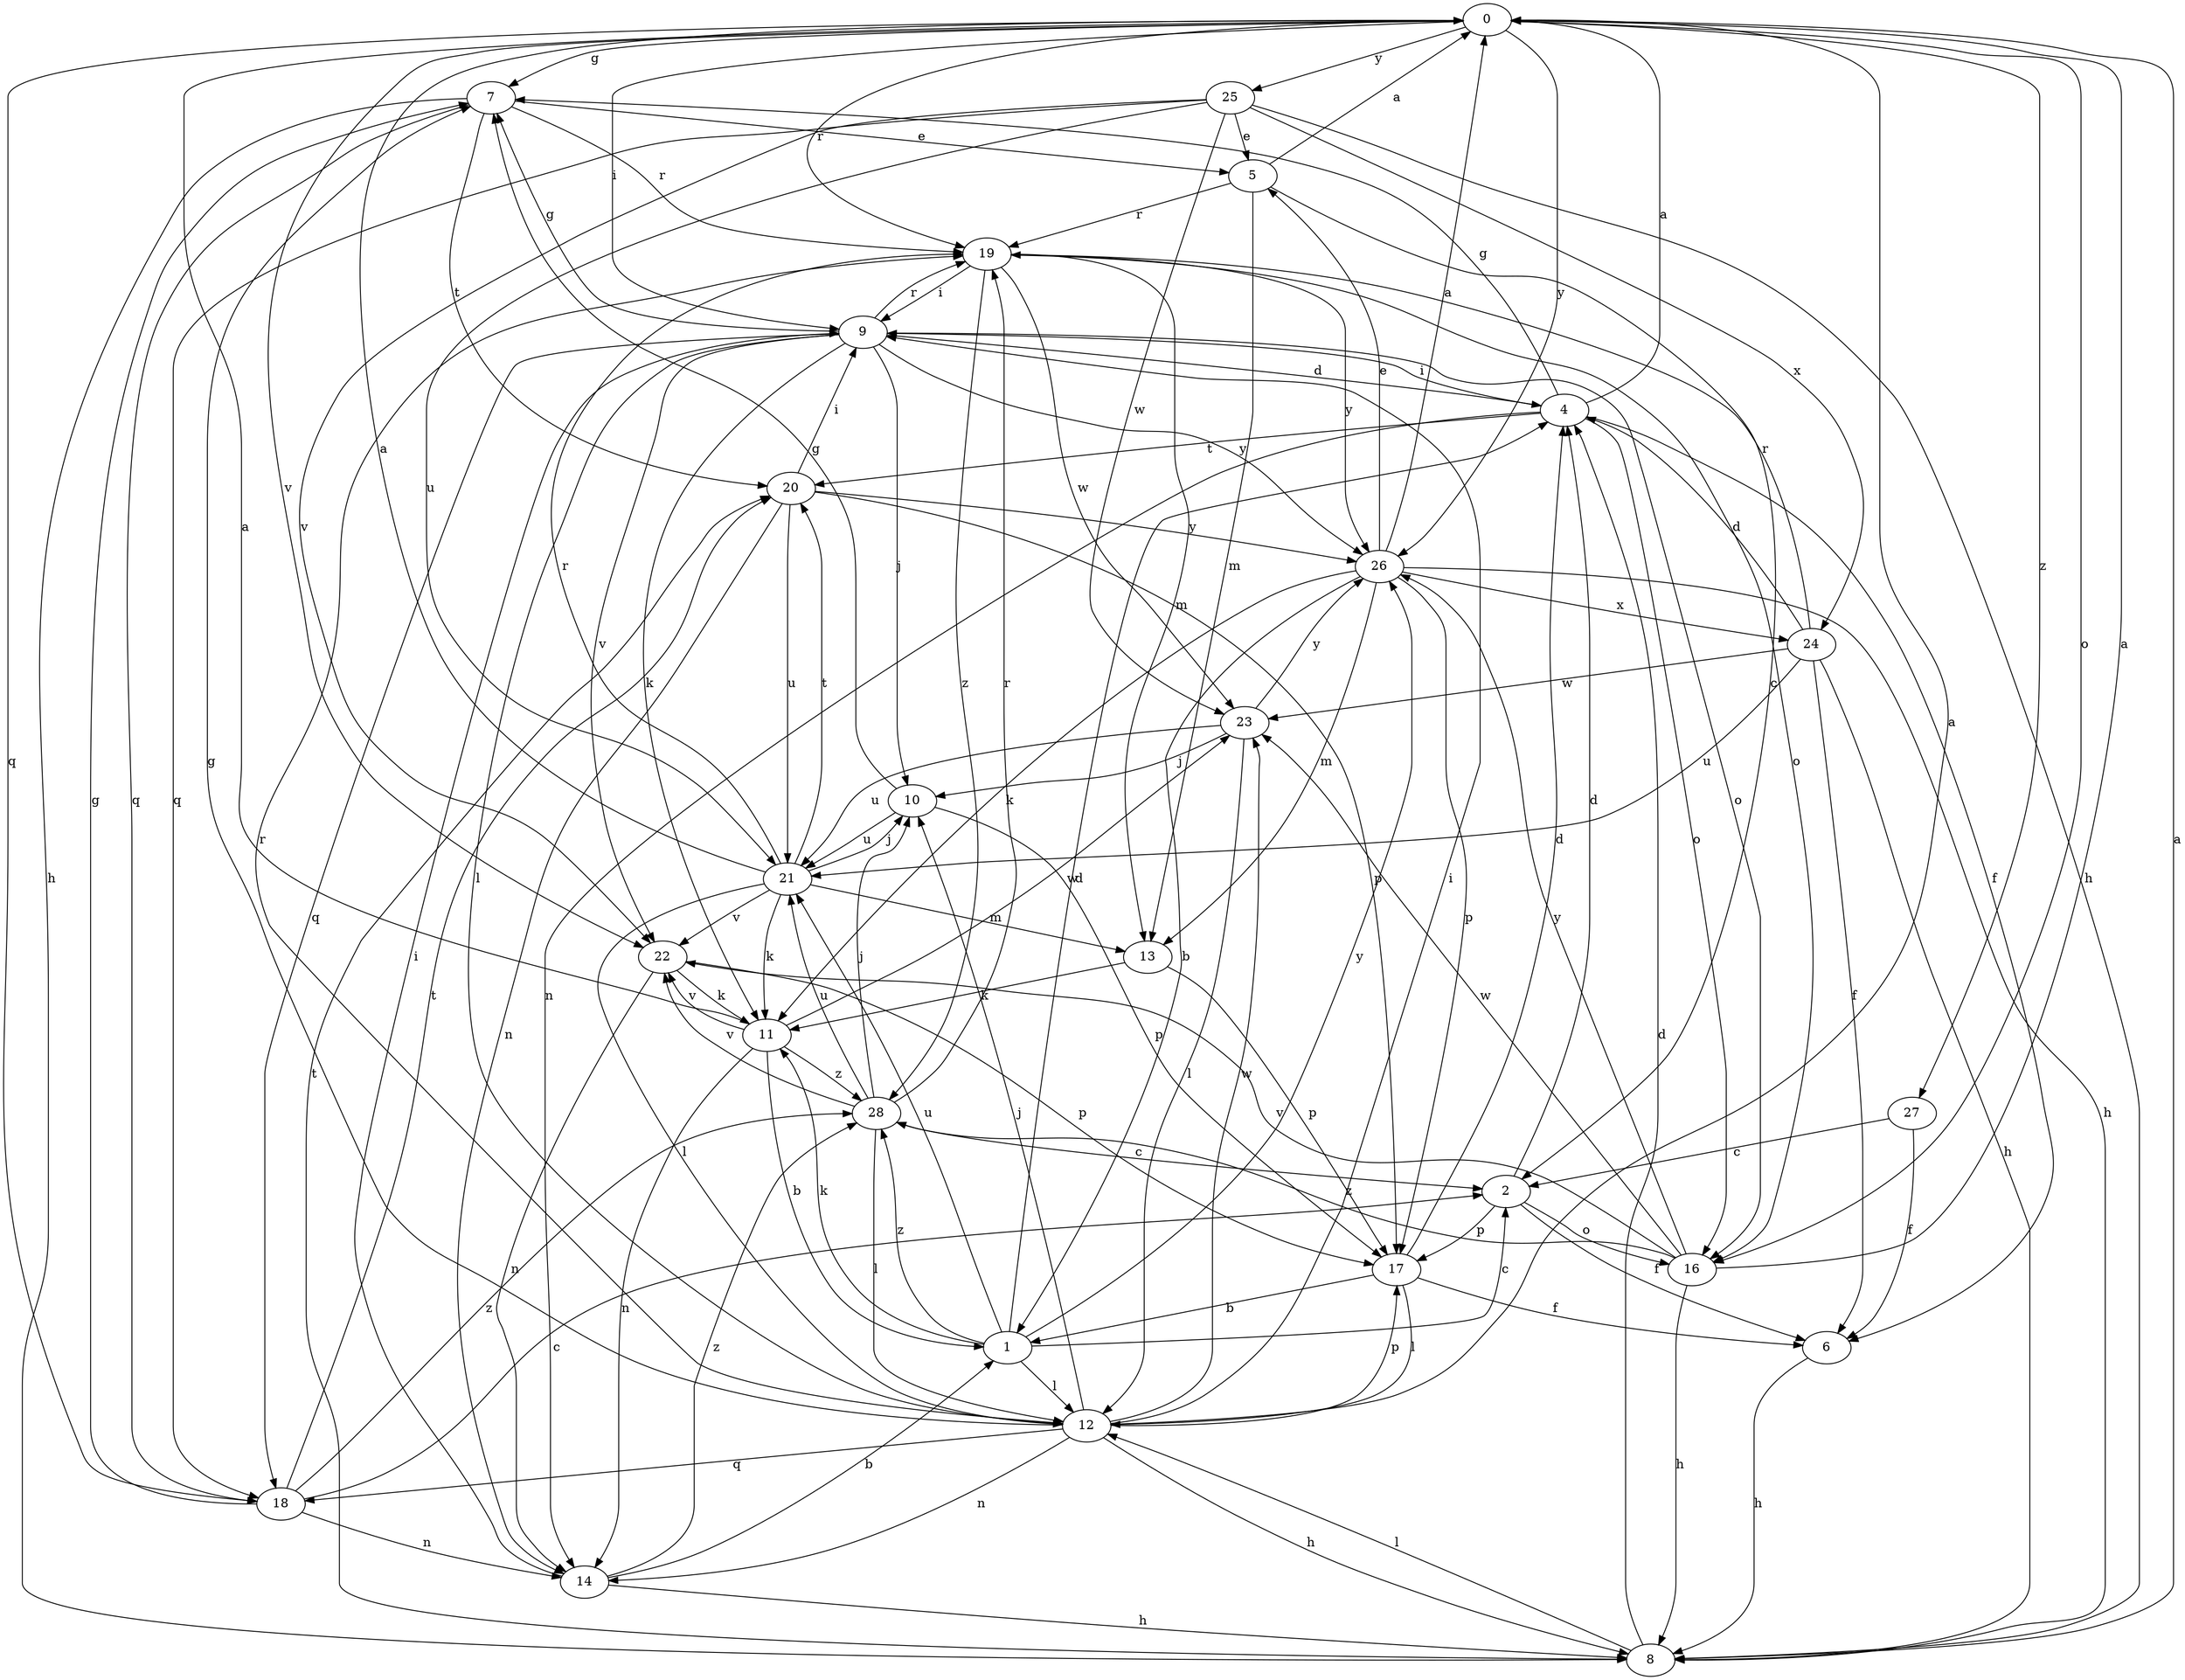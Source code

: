 strict digraph  {
0;
1;
2;
4;
5;
6;
7;
8;
9;
10;
11;
12;
13;
14;
16;
17;
18;
19;
20;
21;
22;
23;
24;
25;
26;
27;
28;
0 -> 7  [label=g];
0 -> 9  [label=i];
0 -> 16  [label=o];
0 -> 18  [label=q];
0 -> 19  [label=r];
0 -> 22  [label=v];
0 -> 25  [label=y];
0 -> 26  [label=y];
0 -> 27  [label=z];
1 -> 2  [label=c];
1 -> 4  [label=d];
1 -> 11  [label=k];
1 -> 12  [label=l];
1 -> 21  [label=u];
1 -> 26  [label=y];
1 -> 28  [label=z];
2 -> 4  [label=d];
2 -> 6  [label=f];
2 -> 16  [label=o];
2 -> 17  [label=p];
4 -> 0  [label=a];
4 -> 6  [label=f];
4 -> 7  [label=g];
4 -> 9  [label=i];
4 -> 14  [label=n];
4 -> 16  [label=o];
4 -> 20  [label=t];
5 -> 0  [label=a];
5 -> 2  [label=c];
5 -> 13  [label=m];
5 -> 19  [label=r];
6 -> 8  [label=h];
7 -> 5  [label=e];
7 -> 8  [label=h];
7 -> 18  [label=q];
7 -> 19  [label=r];
7 -> 20  [label=t];
8 -> 0  [label=a];
8 -> 4  [label=d];
8 -> 12  [label=l];
8 -> 20  [label=t];
9 -> 4  [label=d];
9 -> 7  [label=g];
9 -> 10  [label=j];
9 -> 11  [label=k];
9 -> 12  [label=l];
9 -> 16  [label=o];
9 -> 18  [label=q];
9 -> 19  [label=r];
9 -> 22  [label=v];
9 -> 26  [label=y];
10 -> 7  [label=g];
10 -> 17  [label=p];
10 -> 21  [label=u];
11 -> 0  [label=a];
11 -> 1  [label=b];
11 -> 14  [label=n];
11 -> 22  [label=v];
11 -> 23  [label=w];
11 -> 28  [label=z];
12 -> 0  [label=a];
12 -> 7  [label=g];
12 -> 8  [label=h];
12 -> 9  [label=i];
12 -> 10  [label=j];
12 -> 14  [label=n];
12 -> 17  [label=p];
12 -> 18  [label=q];
12 -> 19  [label=r];
12 -> 23  [label=w];
13 -> 11  [label=k];
13 -> 17  [label=p];
14 -> 1  [label=b];
14 -> 8  [label=h];
14 -> 9  [label=i];
14 -> 28  [label=z];
16 -> 0  [label=a];
16 -> 8  [label=h];
16 -> 22  [label=v];
16 -> 23  [label=w];
16 -> 26  [label=y];
16 -> 28  [label=z];
17 -> 1  [label=b];
17 -> 4  [label=d];
17 -> 6  [label=f];
17 -> 12  [label=l];
18 -> 2  [label=c];
18 -> 7  [label=g];
18 -> 14  [label=n];
18 -> 20  [label=t];
18 -> 28  [label=z];
19 -> 9  [label=i];
19 -> 13  [label=m];
19 -> 16  [label=o];
19 -> 23  [label=w];
19 -> 26  [label=y];
19 -> 28  [label=z];
20 -> 9  [label=i];
20 -> 14  [label=n];
20 -> 17  [label=p];
20 -> 21  [label=u];
20 -> 26  [label=y];
21 -> 0  [label=a];
21 -> 10  [label=j];
21 -> 11  [label=k];
21 -> 12  [label=l];
21 -> 13  [label=m];
21 -> 19  [label=r];
21 -> 20  [label=t];
21 -> 22  [label=v];
22 -> 11  [label=k];
22 -> 14  [label=n];
22 -> 17  [label=p];
23 -> 10  [label=j];
23 -> 12  [label=l];
23 -> 21  [label=u];
23 -> 26  [label=y];
24 -> 4  [label=d];
24 -> 6  [label=f];
24 -> 8  [label=h];
24 -> 19  [label=r];
24 -> 21  [label=u];
24 -> 23  [label=w];
25 -> 5  [label=e];
25 -> 8  [label=h];
25 -> 18  [label=q];
25 -> 21  [label=u];
25 -> 22  [label=v];
25 -> 23  [label=w];
25 -> 24  [label=x];
26 -> 0  [label=a];
26 -> 1  [label=b];
26 -> 5  [label=e];
26 -> 8  [label=h];
26 -> 11  [label=k];
26 -> 13  [label=m];
26 -> 17  [label=p];
26 -> 24  [label=x];
27 -> 2  [label=c];
27 -> 6  [label=f];
28 -> 2  [label=c];
28 -> 10  [label=j];
28 -> 12  [label=l];
28 -> 19  [label=r];
28 -> 21  [label=u];
28 -> 22  [label=v];
}
